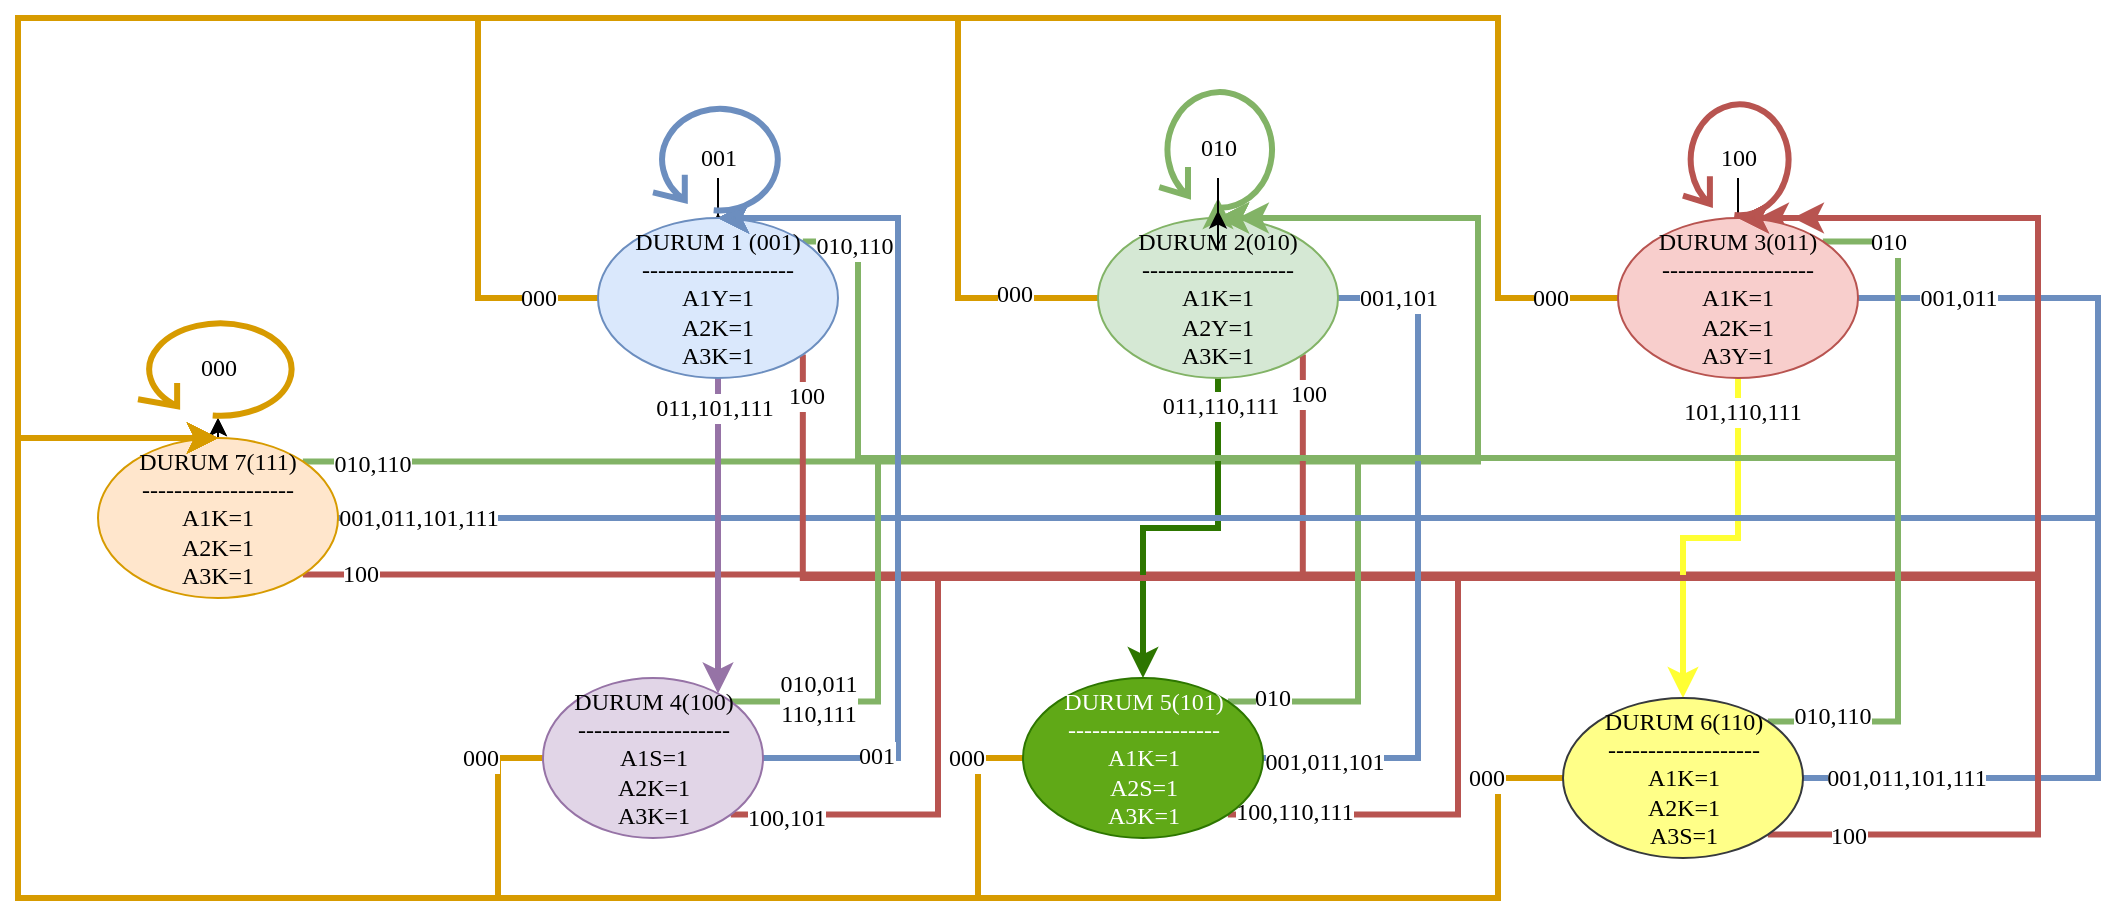 <mxfile version="14.1.9" type="device"><diagram id="HwDfIcrSyYs8JrluxlGi" name="Page-1"><mxGraphModel dx="1089" dy="508" grid="1" gridSize="10" guides="1" tooltips="1" connect="1" arrows="1" fold="1" page="1" pageScale="1" pageWidth="1169" pageHeight="1654" math="0" shadow="0"><root><mxCell id="0"/><mxCell id="1" parent="0"/><mxCell id="NbkRG0m2PKX1hADWxPoJ-56" style="edgeStyle=orthogonalEdgeStyle;rounded=0;orthogonalLoop=1;jettySize=auto;html=1;exitX=0.5;exitY=0;exitDx=0;exitDy=0;entryX=0.5;entryY=1;entryDx=0;entryDy=0;entryPerimeter=0;fontSize=12;fontFamily=Times New Roman;" edge="1" parent="1" source="NbkRG0m2PKX1hADWxPoJ-3" target="NbkRG0m2PKX1hADWxPoJ-25"><mxGeometry relative="1" as="geometry"/></mxCell><mxCell id="NbkRG0m2PKX1hADWxPoJ-57" style="edgeStyle=orthogonalEdgeStyle;rounded=0;orthogonalLoop=1;jettySize=auto;html=1;exitX=0.5;exitY=0;exitDx=0;exitDy=0;entryX=0.5;entryY=1;entryDx=0;entryDy=0;entryPerimeter=0;fontSize=12;fontFamily=Times New Roman;" edge="1" parent="1" source="NbkRG0m2PKX1hADWxPoJ-3" target="NbkRG0m2PKX1hADWxPoJ-25"><mxGeometry relative="1" as="geometry"/></mxCell><mxCell id="NbkRG0m2PKX1hADWxPoJ-81" style="edgeStyle=orthogonalEdgeStyle;rounded=0;orthogonalLoop=1;jettySize=auto;html=1;exitX=1;exitY=0.5;exitDx=0;exitDy=0;fontSize=12;entryX=0.5;entryY=0;entryDx=0;entryDy=0;strokeColor=#6c8ebf;strokeWidth=3;fillColor=#dae8fc;fontFamily=Times New Roman;" edge="1" parent="1" source="NbkRG0m2PKX1hADWxPoJ-3" target="NbkRG0m2PKX1hADWxPoJ-5"><mxGeometry relative="1" as="geometry"><mxPoint x="470" y="140" as="targetPoint"/><Array as="points"><mxPoint x="480" y="300"/><mxPoint x="480" y="150"/></Array></mxGeometry></mxCell><mxCell id="NbkRG0m2PKX1hADWxPoJ-82" value="001,011,101,111" style="edgeLabel;html=1;align=center;verticalAlign=middle;resizable=0;points=[];fontSize=12;fontFamily=Times New Roman;" vertex="1" connectable="0" parent="NbkRG0m2PKX1hADWxPoJ-81"><mxGeometry x="-0.896" y="1" relative="1" as="geometry"><mxPoint x="12.5" y="1" as="offset"/></mxGeometry></mxCell><mxCell id="NbkRG0m2PKX1hADWxPoJ-93" style="edgeStyle=orthogonalEdgeStyle;rounded=0;orthogonalLoop=1;jettySize=auto;html=1;exitX=1;exitY=0;exitDx=0;exitDy=0;fontSize=12;strokeWidth=3;fillColor=#d5e8d4;strokeColor=#82b366;fontFamily=Times New Roman;" edge="1" parent="1" source="NbkRG0m2PKX1hADWxPoJ-3" target="NbkRG0m2PKX1hADWxPoJ-6"><mxGeometry relative="1" as="geometry"><Array as="points"><mxPoint x="770" y="272"/><mxPoint x="770" y="150"/></Array></mxGeometry></mxCell><mxCell id="NbkRG0m2PKX1hADWxPoJ-94" value="010,110" style="edgeLabel;html=1;align=center;verticalAlign=middle;resizable=0;points=[];fontSize=12;fontFamily=Times New Roman;" vertex="1" connectable="0" parent="NbkRG0m2PKX1hADWxPoJ-93"><mxGeometry x="-0.918" y="-1" relative="1" as="geometry"><mxPoint as="offset"/></mxGeometry></mxCell><mxCell id="NbkRG0m2PKX1hADWxPoJ-103" style="edgeStyle=orthogonalEdgeStyle;rounded=0;orthogonalLoop=1;jettySize=auto;html=1;exitX=1;exitY=1;exitDx=0;exitDy=0;entryX=0.5;entryY=0;entryDx=0;entryDy=0;strokeWidth=3;fontSize=12;fillColor=#f8cecc;strokeColor=#b85450;fontFamily=Times New Roman;" edge="1" parent="1" source="NbkRG0m2PKX1hADWxPoJ-3" target="NbkRG0m2PKX1hADWxPoJ-7"><mxGeometry relative="1" as="geometry"><Array as="points"><mxPoint x="1050" y="328"/><mxPoint x="1050" y="150"/></Array></mxGeometry></mxCell><mxCell id="NbkRG0m2PKX1hADWxPoJ-104" value="100" style="edgeLabel;html=1;align=center;verticalAlign=middle;resizable=0;points=[];fontSize=12;fontFamily=Times New Roman;" vertex="1" connectable="0" parent="NbkRG0m2PKX1hADWxPoJ-103"><mxGeometry x="-0.953" y="1" relative="1" as="geometry"><mxPoint as="offset"/></mxGeometry></mxCell><mxCell id="NbkRG0m2PKX1hADWxPoJ-3" value="DURUM 7(111)&lt;br style=&quot;font-size: 12px&quot;&gt;-------------------&lt;br style=&quot;font-size: 12px&quot;&gt;A1K=1&lt;br style=&quot;font-size: 12px&quot;&gt;A2K=1&lt;br style=&quot;font-size: 12px&quot;&gt;A3K=1" style="ellipse;whiteSpace=wrap;html=1;fontFamily=Times New Roman;fontSize=12;fillColor=#ffe6cc;strokeColor=#d79b00;" vertex="1" parent="1"><mxGeometry x="80" y="260" width="120" height="80" as="geometry"/></mxCell><mxCell id="NbkRG0m2PKX1hADWxPoJ-55" style="edgeStyle=orthogonalEdgeStyle;rounded=0;orthogonalLoop=1;jettySize=auto;html=1;exitX=0.5;exitY=0;exitDx=0;exitDy=0;fontSize=12;fontFamily=Times New Roman;" edge="1" parent="1" source="NbkRG0m2PKX1hADWxPoJ-5" target="NbkRG0m2PKX1hADWxPoJ-27"><mxGeometry relative="1" as="geometry"/></mxCell><mxCell id="NbkRG0m2PKX1hADWxPoJ-69" style="edgeStyle=orthogonalEdgeStyle;rounded=0;orthogonalLoop=1;jettySize=auto;html=1;exitX=0;exitY=0.5;exitDx=0;exitDy=0;entryX=0.5;entryY=0;entryDx=0;entryDy=0;fontSize=12;strokeWidth=3;fillColor=#ffe6cc;strokeColor=#d79b00;fontFamily=Times New Roman;" edge="1" parent="1" source="NbkRG0m2PKX1hADWxPoJ-5" target="NbkRG0m2PKX1hADWxPoJ-3"><mxGeometry relative="1" as="geometry"><Array as="points"><mxPoint x="270" y="190"/><mxPoint x="270" y="50"/><mxPoint x="40" y="50"/><mxPoint x="40" y="260"/></Array></mxGeometry></mxCell><mxCell id="NbkRG0m2PKX1hADWxPoJ-70" value="000" style="edgeLabel;html=1;align=center;verticalAlign=middle;resizable=0;points=[];fontSize=12;fontFamily=Times New Roman;" vertex="1" connectable="0" parent="NbkRG0m2PKX1hADWxPoJ-69"><mxGeometry x="-0.692" y="-2" relative="1" as="geometry"><mxPoint x="28" y="54.17" as="offset"/></mxGeometry></mxCell><mxCell id="NbkRG0m2PKX1hADWxPoJ-96" style="edgeStyle=orthogonalEdgeStyle;rounded=0;orthogonalLoop=1;jettySize=auto;html=1;exitX=1;exitY=0;exitDx=0;exitDy=0;entryX=0.5;entryY=0;entryDx=0;entryDy=0;strokeWidth=3;fontSize=12;fillColor=#d5e8d4;strokeColor=#82b366;fontFamily=Times New Roman;" edge="1" parent="1" source="NbkRG0m2PKX1hADWxPoJ-5" target="NbkRG0m2PKX1hADWxPoJ-6"><mxGeometry relative="1" as="geometry"><Array as="points"><mxPoint x="460" y="162"/><mxPoint x="460" y="270"/><mxPoint x="770" y="270"/><mxPoint x="770" y="150"/></Array></mxGeometry></mxCell><mxCell id="NbkRG0m2PKX1hADWxPoJ-97" value="010,110" style="edgeLabel;html=1;align=center;verticalAlign=middle;resizable=0;points=[];fontSize=12;fontFamily=Times New Roman;" vertex="1" connectable="0" parent="NbkRG0m2PKX1hADWxPoJ-96"><mxGeometry x="-0.926" y="-2" relative="1" as="geometry"><mxPoint as="offset"/></mxGeometry></mxCell><mxCell id="NbkRG0m2PKX1hADWxPoJ-114" style="edgeStyle=orthogonalEdgeStyle;rounded=0;orthogonalLoop=1;jettySize=auto;html=1;exitX=1;exitY=1;exitDx=0;exitDy=0;strokeWidth=3;fontSize=12;fillColor=#f8cecc;strokeColor=#b85450;fontFamily=Times New Roman;" edge="1" parent="1" source="NbkRG0m2PKX1hADWxPoJ-5"><mxGeometry relative="1" as="geometry"><mxPoint x="910" y="150" as="targetPoint"/><Array as="points"><mxPoint x="432" y="330"/><mxPoint x="1050" y="330"/><mxPoint x="1050" y="150"/></Array></mxGeometry></mxCell><mxCell id="NbkRG0m2PKX1hADWxPoJ-115" value="100" style="edgeLabel;html=1;align=center;verticalAlign=middle;resizable=0;points=[];fontSize=12;fontFamily=Times New Roman;" vertex="1" connectable="0" parent="NbkRG0m2PKX1hADWxPoJ-114"><mxGeometry x="-0.962" y="1" relative="1" as="geometry"><mxPoint as="offset"/></mxGeometry></mxCell><mxCell id="NbkRG0m2PKX1hADWxPoJ-124" style="edgeStyle=orthogonalEdgeStyle;rounded=0;orthogonalLoop=1;jettySize=auto;html=1;strokeWidth=3;fontSize=12;fillColor=#e1d5e7;strokeColor=#9673a6;fontFamily=Times New Roman;" edge="1" parent="1" source="NbkRG0m2PKX1hADWxPoJ-5" target="NbkRG0m2PKX1hADWxPoJ-8"><mxGeometry relative="1" as="geometry"><Array as="points"><mxPoint x="390" y="320"/><mxPoint x="390" y="320"/></Array></mxGeometry></mxCell><mxCell id="NbkRG0m2PKX1hADWxPoJ-125" value="011,101,111" style="edgeLabel;html=1;align=center;verticalAlign=middle;resizable=0;points=[];fontSize=12;fontFamily=Times New Roman;" vertex="1" connectable="0" parent="NbkRG0m2PKX1hADWxPoJ-124"><mxGeometry x="-0.811" y="-2" relative="1" as="geometry"><mxPoint as="offset"/></mxGeometry></mxCell><mxCell id="NbkRG0m2PKX1hADWxPoJ-5" value="DURUM 1 (001)&lt;br style=&quot;font-size: 12px&quot;&gt;-------------------&lt;br style=&quot;font-size: 12px&quot;&gt;A1Y=1&lt;br style=&quot;font-size: 12px&quot;&gt;A2K=1&lt;br style=&quot;font-size: 12px&quot;&gt;A3K=1" style="ellipse;whiteSpace=wrap;html=1;fontFamily=Times New Roman;fontSize=12;fillColor=#dae8fc;strokeColor=#6c8ebf;" vertex="1" parent="1"><mxGeometry x="330" y="150" width="120" height="80" as="geometry"/></mxCell><mxCell id="NbkRG0m2PKX1hADWxPoJ-71" style="edgeStyle=orthogonalEdgeStyle;rounded=0;orthogonalLoop=1;jettySize=auto;html=1;entryX=0.5;entryY=0;entryDx=0;entryDy=0;fontSize=12;strokeWidth=3;fillColor=#ffe6cc;strokeColor=#d79b00;fontFamily=Times New Roman;" edge="1" parent="1" source="NbkRG0m2PKX1hADWxPoJ-6" target="NbkRG0m2PKX1hADWxPoJ-3"><mxGeometry relative="1" as="geometry"><Array as="points"><mxPoint x="510" y="190"/><mxPoint x="510" y="50"/><mxPoint x="40" y="50"/><mxPoint x="40" y="260"/></Array></mxGeometry></mxCell><mxCell id="NbkRG0m2PKX1hADWxPoJ-72" value="000" style="edgeLabel;html=1;align=center;verticalAlign=middle;resizable=0;points=[];fontSize=12;fontFamily=Times New Roman;" vertex="1" connectable="0" parent="NbkRG0m2PKX1hADWxPoJ-71"><mxGeometry x="-0.915" y="-2" relative="1" as="geometry"><mxPoint as="offset"/></mxGeometry></mxCell><mxCell id="NbkRG0m2PKX1hADWxPoJ-83" style="edgeStyle=orthogonalEdgeStyle;rounded=0;orthogonalLoop=1;jettySize=auto;html=1;fontSize=12;entryX=0.5;entryY=0;entryDx=0;entryDy=0;strokeColor=#6c8ebf;strokeWidth=3;fillColor=#dae8fc;fontFamily=Times New Roman;" edge="1" parent="1" source="NbkRG0m2PKX1hADWxPoJ-6" target="NbkRG0m2PKX1hADWxPoJ-5"><mxGeometry relative="1" as="geometry"><mxPoint x="490" y="140" as="targetPoint"/><Array as="points"><mxPoint x="740" y="190"/><mxPoint x="740" y="300"/><mxPoint x="480" y="300"/><mxPoint x="480" y="150"/></Array></mxGeometry></mxCell><mxCell id="NbkRG0m2PKX1hADWxPoJ-84" value="001,101" style="edgeLabel;html=1;align=center;verticalAlign=middle;resizable=0;points=[];fontSize=12;fontFamily=Times New Roman;" vertex="1" connectable="0" parent="NbkRG0m2PKX1hADWxPoJ-83"><mxGeometry x="-0.904" relative="1" as="geometry"><mxPoint x="-1.33" as="offset"/></mxGeometry></mxCell><mxCell id="NbkRG0m2PKX1hADWxPoJ-116" style="edgeStyle=orthogonalEdgeStyle;rounded=0;orthogonalLoop=1;jettySize=auto;html=1;exitX=1;exitY=1;exitDx=0;exitDy=0;strokeWidth=3;fontSize=12;fillColor=#f8cecc;strokeColor=#b85450;fontFamily=Times New Roman;" edge="1" parent="1" source="NbkRG0m2PKX1hADWxPoJ-6"><mxGeometry relative="1" as="geometry"><mxPoint x="900" y="150" as="targetPoint"/><Array as="points"><mxPoint x="682" y="330"/><mxPoint x="1050" y="330"/><mxPoint x="1050" y="150"/></Array></mxGeometry></mxCell><mxCell id="NbkRG0m2PKX1hADWxPoJ-117" value="100" style="edgeLabel;html=1;align=center;verticalAlign=middle;resizable=0;points=[];fontSize=12;fontFamily=Times New Roman;" vertex="1" connectable="0" parent="NbkRG0m2PKX1hADWxPoJ-116"><mxGeometry x="-0.953" y="2" relative="1" as="geometry"><mxPoint as="offset"/></mxGeometry></mxCell><mxCell id="NbkRG0m2PKX1hADWxPoJ-135" style="edgeStyle=orthogonalEdgeStyle;rounded=0;orthogonalLoop=1;jettySize=auto;html=1;entryX=0.5;entryY=0;entryDx=0;entryDy=0;strokeWidth=3;fontFamily=Times New Roman;fontSize=12;fillColor=#60a917;strokeColor=#2D7600;" edge="1" parent="1" source="NbkRG0m2PKX1hADWxPoJ-6" target="NbkRG0m2PKX1hADWxPoJ-9"><mxGeometry relative="1" as="geometry"/></mxCell><mxCell id="NbkRG0m2PKX1hADWxPoJ-136" value="011,110,111" style="edgeLabel;html=1;align=center;verticalAlign=middle;resizable=0;points=[];fontSize=12;fontFamily=Times New Roman;" vertex="1" connectable="0" parent="NbkRG0m2PKX1hADWxPoJ-135"><mxGeometry x="-0.858" y="1" relative="1" as="geometry"><mxPoint as="offset"/></mxGeometry></mxCell><mxCell id="NbkRG0m2PKX1hADWxPoJ-6" value="DURUM 2(010)&lt;br style=&quot;font-size: 12px&quot;&gt;-------------------&lt;br style=&quot;font-size: 12px&quot;&gt;A1K=1&lt;br style=&quot;font-size: 12px&quot;&gt;A2Y=1&lt;br style=&quot;font-size: 12px&quot;&gt;A3K=1" style="ellipse;whiteSpace=wrap;html=1;fontFamily=Times New Roman;fontSize=12;fillColor=#d5e8d4;strokeColor=#82b366;" vertex="1" parent="1"><mxGeometry x="580" y="150" width="120" height="80" as="geometry"/></mxCell><mxCell id="NbkRG0m2PKX1hADWxPoJ-64" style="edgeStyle=orthogonalEdgeStyle;rounded=0;orthogonalLoop=1;jettySize=auto;html=1;fontSize=12;fontFamily=Times New Roman;" edge="1" parent="1" source="NbkRG0m2PKX1hADWxPoJ-7" target="NbkRG0m2PKX1hADWxPoJ-63"><mxGeometry relative="1" as="geometry"/></mxCell><mxCell id="NbkRG0m2PKX1hADWxPoJ-73" style="edgeStyle=orthogonalEdgeStyle;rounded=0;orthogonalLoop=1;jettySize=auto;html=1;exitX=0;exitY=0.5;exitDx=0;exitDy=0;entryX=0.5;entryY=0;entryDx=0;entryDy=0;fontSize=12;strokeWidth=3;fillColor=#ffe6cc;strokeColor=#d79b00;fontFamily=Times New Roman;" edge="1" parent="1" source="NbkRG0m2PKX1hADWxPoJ-7" target="NbkRG0m2PKX1hADWxPoJ-3"><mxGeometry relative="1" as="geometry"><Array as="points"><mxPoint x="780" y="190"/><mxPoint x="780" y="50"/><mxPoint x="40" y="50"/><mxPoint x="40" y="260"/></Array></mxGeometry></mxCell><mxCell id="NbkRG0m2PKX1hADWxPoJ-74" value="000" style="edgeLabel;html=1;align=center;verticalAlign=middle;resizable=0;points=[];fontSize=12;fontFamily=Times New Roman;" vertex="1" connectable="0" parent="NbkRG0m2PKX1hADWxPoJ-73"><mxGeometry x="-0.962" relative="1" as="geometry"><mxPoint x="-10" as="offset"/></mxGeometry></mxCell><mxCell id="NbkRG0m2PKX1hADWxPoJ-85" style="edgeStyle=orthogonalEdgeStyle;rounded=0;orthogonalLoop=1;jettySize=auto;html=1;fontSize=12;entryX=0.5;entryY=0;entryDx=0;entryDy=0;strokeColor=#6c8ebf;strokeWidth=3;fillColor=#dae8fc;fontFamily=Times New Roman;" edge="1" parent="1" source="NbkRG0m2PKX1hADWxPoJ-7" target="NbkRG0m2PKX1hADWxPoJ-5"><mxGeometry relative="1" as="geometry"><mxPoint x="480" y="130" as="targetPoint"/><Array as="points"><mxPoint x="1080" y="190"/><mxPoint x="1080" y="300"/><mxPoint x="480" y="300"/><mxPoint x="480" y="150"/></Array></mxGeometry></mxCell><mxCell id="NbkRG0m2PKX1hADWxPoJ-86" value="001,011" style="edgeLabel;html=1;align=center;verticalAlign=middle;resizable=0;points=[];fontSize=12;fontFamily=Times New Roman;" vertex="1" connectable="0" parent="NbkRG0m2PKX1hADWxPoJ-85"><mxGeometry x="-0.927" y="-2" relative="1" as="geometry"><mxPoint x="10.83" y="-2" as="offset"/></mxGeometry></mxCell><mxCell id="NbkRG0m2PKX1hADWxPoJ-101" style="edgeStyle=orthogonalEdgeStyle;rounded=0;orthogonalLoop=1;jettySize=auto;html=1;exitX=1;exitY=0;exitDx=0;exitDy=0;strokeWidth=3;fontSize=12;fillColor=#d5e8d4;strokeColor=#82b366;fontFamily=Times New Roman;" edge="1" parent="1" source="NbkRG0m2PKX1hADWxPoJ-7"><mxGeometry relative="1" as="geometry"><mxPoint x="640" y="150" as="targetPoint"/><Array as="points"><mxPoint x="980" y="162"/><mxPoint x="980" y="270"/><mxPoint x="770" y="270"/><mxPoint x="770" y="150"/></Array></mxGeometry></mxCell><mxCell id="NbkRG0m2PKX1hADWxPoJ-102" value="010" style="edgeLabel;html=1;align=center;verticalAlign=middle;resizable=0;points=[];fontSize=12;fontFamily=Times New Roman;" vertex="1" connectable="0" parent="NbkRG0m2PKX1hADWxPoJ-101"><mxGeometry x="-0.892" relative="1" as="geometry"><mxPoint as="offset"/></mxGeometry></mxCell><mxCell id="NbkRG0m2PKX1hADWxPoJ-137" style="edgeStyle=orthogonalEdgeStyle;rounded=0;orthogonalLoop=1;jettySize=auto;html=1;strokeWidth=3;fontFamily=Times New Roman;fontSize=12;fillColor=#ffff88;strokeColor=#FFFF33;" edge="1" parent="1" source="NbkRG0m2PKX1hADWxPoJ-7" target="NbkRG0m2PKX1hADWxPoJ-10"><mxGeometry relative="1" as="geometry"/></mxCell><mxCell id="NbkRG0m2PKX1hADWxPoJ-138" value="101,110,111" style="edgeLabel;html=1;align=center;verticalAlign=middle;resizable=0;points=[];fontSize=12;fontFamily=Times New Roman;" vertex="1" connectable="0" parent="NbkRG0m2PKX1hADWxPoJ-137"><mxGeometry x="-0.822" y="2" relative="1" as="geometry"><mxPoint as="offset"/></mxGeometry></mxCell><mxCell id="NbkRG0m2PKX1hADWxPoJ-7" value="DURUM 3(011)&lt;br style=&quot;font-size: 12px&quot;&gt;-------------------&lt;br style=&quot;font-size: 12px&quot;&gt;A1K=1&lt;br style=&quot;font-size: 12px&quot;&gt;A2K=1&lt;br style=&quot;font-size: 12px&quot;&gt;A3Y=1" style="ellipse;whiteSpace=wrap;html=1;fontFamily=Times New Roman;fontSize=12;fillColor=#f8cecc;strokeColor=#b85450;" vertex="1" parent="1"><mxGeometry x="840" y="150" width="120" height="80" as="geometry"/></mxCell><mxCell id="NbkRG0m2PKX1hADWxPoJ-75" style="edgeStyle=orthogonalEdgeStyle;rounded=0;orthogonalLoop=1;jettySize=auto;html=1;entryX=0.5;entryY=0;entryDx=0;entryDy=0;fontSize=12;strokeWidth=3;fillColor=#ffe6cc;strokeColor=#d79b00;fontFamily=Times New Roman;" edge="1" parent="1" source="NbkRG0m2PKX1hADWxPoJ-8" target="NbkRG0m2PKX1hADWxPoJ-3"><mxGeometry relative="1" as="geometry"><Array as="points"><mxPoint x="280" y="420"/><mxPoint x="280" y="490"/><mxPoint x="40" y="490"/><mxPoint x="40" y="260"/></Array></mxGeometry></mxCell><mxCell id="NbkRG0m2PKX1hADWxPoJ-78" value="000" style="edgeLabel;html=1;align=center;verticalAlign=middle;resizable=0;points=[];fontSize=12;fontFamily=Times New Roman;" vertex="1" connectable="0" parent="NbkRG0m2PKX1hADWxPoJ-75"><mxGeometry x="-0.941" relative="1" as="geometry"><mxPoint x="-12.5" as="offset"/></mxGeometry></mxCell><mxCell id="NbkRG0m2PKX1hADWxPoJ-87" style="edgeStyle=orthogonalEdgeStyle;rounded=0;orthogonalLoop=1;jettySize=auto;html=1;entryX=0.5;entryY=0;entryDx=0;entryDy=0;fontSize=12;strokeColor=#6c8ebf;strokeWidth=3;fillColor=#dae8fc;fontFamily=Times New Roman;" edge="1" parent="1" source="NbkRG0m2PKX1hADWxPoJ-8" target="NbkRG0m2PKX1hADWxPoJ-5"><mxGeometry relative="1" as="geometry"><Array as="points"><mxPoint x="480" y="420"/><mxPoint x="480" y="150"/></Array></mxGeometry></mxCell><mxCell id="NbkRG0m2PKX1hADWxPoJ-88" value="001" style="edgeLabel;html=1;align=center;verticalAlign=middle;resizable=0;points=[];fontSize=12;fontFamily=Times New Roman;" vertex="1" connectable="0" parent="NbkRG0m2PKX1hADWxPoJ-87"><mxGeometry x="-0.739" y="1" relative="1" as="geometry"><mxPoint as="offset"/></mxGeometry></mxCell><mxCell id="NbkRG0m2PKX1hADWxPoJ-95" style="edgeStyle=orthogonalEdgeStyle;rounded=0;orthogonalLoop=1;jettySize=auto;html=1;exitX=1;exitY=0;exitDx=0;exitDy=0;entryX=0.583;entryY=0;entryDx=0;entryDy=0;entryPerimeter=0;strokeWidth=3;fontSize=12;fillColor=#d5e8d4;strokeColor=#82b366;fontFamily=Times New Roman;" edge="1" parent="1" source="NbkRG0m2PKX1hADWxPoJ-8" target="NbkRG0m2PKX1hADWxPoJ-6"><mxGeometry relative="1" as="geometry"><Array as="points"><mxPoint x="470" y="392"/><mxPoint x="470" y="270"/><mxPoint x="770" y="270"/><mxPoint x="770" y="150"/></Array></mxGeometry></mxCell><mxCell id="NbkRG0m2PKX1hADWxPoJ-107" value="010,011&lt;br&gt;110,111" style="edgeLabel;html=1;align=center;verticalAlign=middle;resizable=0;points=[];fontSize=12;fontFamily=Times New Roman;" vertex="1" connectable="0" parent="NbkRG0m2PKX1hADWxPoJ-95"><mxGeometry x="-0.935" y="1" relative="1" as="geometry"><mxPoint x="19.73" y="-0.62" as="offset"/></mxGeometry></mxCell><mxCell id="NbkRG0m2PKX1hADWxPoJ-108" style="edgeStyle=orthogonalEdgeStyle;rounded=0;orthogonalLoop=1;jettySize=auto;html=1;exitX=1;exitY=1;exitDx=0;exitDy=0;entryX=0.5;entryY=0;entryDx=0;entryDy=0;strokeWidth=3;fontSize=12;fillColor=#f8cecc;strokeColor=#b85450;fontFamily=Times New Roman;" edge="1" parent="1" source="NbkRG0m2PKX1hADWxPoJ-8" target="NbkRG0m2PKX1hADWxPoJ-7"><mxGeometry relative="1" as="geometry"><Array as="points"><mxPoint x="500" y="448"/><mxPoint x="500" y="330"/><mxPoint x="1050" y="330"/><mxPoint x="1050" y="150"/></Array></mxGeometry></mxCell><mxCell id="NbkRG0m2PKX1hADWxPoJ-109" value="100,101" style="edgeLabel;html=1;align=center;verticalAlign=middle;resizable=0;points=[];fontSize=12;fontFamily=Times New Roman;" vertex="1" connectable="0" parent="NbkRG0m2PKX1hADWxPoJ-108"><mxGeometry x="-0.951" y="-1" relative="1" as="geometry"><mxPoint as="offset"/></mxGeometry></mxCell><mxCell id="NbkRG0m2PKX1hADWxPoJ-8" value="DURUM 4(100)&lt;br style=&quot;font-size: 12px&quot;&gt;-------------------&lt;br style=&quot;font-size: 12px&quot;&gt;A1S=1&lt;br style=&quot;font-size: 12px&quot;&gt;A2K=1&lt;br style=&quot;font-size: 12px&quot;&gt;A3K=1" style="ellipse;whiteSpace=wrap;html=1;fontFamily=Times New Roman;fontSize=12;fillColor=#e1d5e7;strokeColor=#9673a6;" vertex="1" parent="1"><mxGeometry x="302.5" y="380" width="110" height="80" as="geometry"/></mxCell><mxCell id="NbkRG0m2PKX1hADWxPoJ-76" style="edgeStyle=orthogonalEdgeStyle;rounded=0;orthogonalLoop=1;jettySize=auto;html=1;entryX=0.5;entryY=0;entryDx=0;entryDy=0;fontSize=12;strokeWidth=3;fillColor=#ffe6cc;strokeColor=#d79b00;fontFamily=Times New Roman;" edge="1" parent="1" source="NbkRG0m2PKX1hADWxPoJ-9" target="NbkRG0m2PKX1hADWxPoJ-3"><mxGeometry relative="1" as="geometry"><Array as="points"><mxPoint x="520" y="420"/><mxPoint x="520" y="490"/><mxPoint x="40" y="490"/><mxPoint x="40" y="260"/></Array></mxGeometry></mxCell><mxCell id="NbkRG0m2PKX1hADWxPoJ-77" value="000" style="edgeLabel;html=1;align=center;verticalAlign=middle;resizable=0;points=[];fontSize=12;fontFamily=Times New Roman;" vertex="1" connectable="0" parent="NbkRG0m2PKX1hADWxPoJ-76"><mxGeometry x="-0.957" y="1" relative="1" as="geometry"><mxPoint x="-9.17" y="-1" as="offset"/></mxGeometry></mxCell><mxCell id="NbkRG0m2PKX1hADWxPoJ-89" style="edgeStyle=orthogonalEdgeStyle;rounded=0;orthogonalLoop=1;jettySize=auto;html=1;exitX=1;exitY=0.5;exitDx=0;exitDy=0;entryX=0.5;entryY=0;entryDx=0;entryDy=0;fontSize=12;strokeColor=#6c8ebf;strokeWidth=3;fillColor=#dae8fc;fontFamily=Times New Roman;" edge="1" parent="1" source="NbkRG0m2PKX1hADWxPoJ-9" target="NbkRG0m2PKX1hADWxPoJ-5"><mxGeometry relative="1" as="geometry"><Array as="points"><mxPoint x="740" y="420"/><mxPoint x="740" y="300"/><mxPoint x="480" y="300"/><mxPoint x="480" y="150"/></Array></mxGeometry></mxCell><mxCell id="NbkRG0m2PKX1hADWxPoJ-90" value="001,011,101" style="edgeLabel;html=1;align=center;verticalAlign=middle;resizable=0;points=[];fontSize=12;fontFamily=Times New Roman;" vertex="1" connectable="0" parent="NbkRG0m2PKX1hADWxPoJ-89"><mxGeometry x="-0.913" y="-2" relative="1" as="geometry"><mxPoint as="offset"/></mxGeometry></mxCell><mxCell id="NbkRG0m2PKX1hADWxPoJ-98" style="edgeStyle=orthogonalEdgeStyle;rounded=0;orthogonalLoop=1;jettySize=auto;html=1;exitX=1;exitY=0;exitDx=0;exitDy=0;strokeWidth=3;fontSize=12;fillColor=#d5e8d4;strokeColor=#82b366;fontFamily=Times New Roman;" edge="1" parent="1" source="NbkRG0m2PKX1hADWxPoJ-9"><mxGeometry relative="1" as="geometry"><mxPoint x="640" y="140" as="targetPoint"/><Array as="points"><mxPoint x="710" y="392"/><mxPoint x="710" y="270"/><mxPoint x="770" y="270"/><mxPoint x="770" y="150"/><mxPoint x="640" y="150"/></Array></mxGeometry></mxCell><mxCell id="NbkRG0m2PKX1hADWxPoJ-106" value="010" style="edgeLabel;html=1;align=center;verticalAlign=middle;resizable=0;points=[];fontSize=12;fontFamily=Times New Roman;" vertex="1" connectable="0" parent="NbkRG0m2PKX1hADWxPoJ-98"><mxGeometry x="-0.913" y="2" relative="1" as="geometry"><mxPoint as="offset"/></mxGeometry></mxCell><mxCell id="NbkRG0m2PKX1hADWxPoJ-110" style="edgeStyle=orthogonalEdgeStyle;rounded=0;orthogonalLoop=1;jettySize=auto;html=1;exitX=1;exitY=1;exitDx=0;exitDy=0;strokeWidth=3;fontSize=12;fillColor=#f8cecc;strokeColor=#b85450;fontFamily=Times New Roman;" edge="1" parent="1" source="NbkRG0m2PKX1hADWxPoJ-9" target="NbkRG0m2PKX1hADWxPoJ-63"><mxGeometry relative="1" as="geometry"><Array as="points"><mxPoint x="760" y="448"/><mxPoint x="760" y="330"/><mxPoint x="1050" y="330"/><mxPoint x="1050" y="150"/><mxPoint x="900" y="150"/></Array></mxGeometry></mxCell><mxCell id="NbkRG0m2PKX1hADWxPoJ-111" value="100,110,111" style="edgeLabel;html=1;align=center;verticalAlign=middle;resizable=0;points=[];fontSize=12;fontFamily=Times New Roman;" vertex="1" connectable="0" parent="NbkRG0m2PKX1hADWxPoJ-110"><mxGeometry x="-0.92" y="2" relative="1" as="geometry"><mxPoint as="offset"/></mxGeometry></mxCell><mxCell id="NbkRG0m2PKX1hADWxPoJ-9" value="DURUM 5(101)&lt;br style=&quot;font-size: 12px&quot;&gt;-------------------&lt;br style=&quot;font-size: 12px&quot;&gt;A1K=1&lt;br style=&quot;font-size: 12px&quot;&gt;A2S=1&lt;br style=&quot;font-size: 12px&quot;&gt;A3K=1" style="ellipse;whiteSpace=wrap;html=1;fontFamily=Times New Roman;fontSize=12;fillColor=#60a917;strokeColor=#2D7600;fontColor=#ffffff;" vertex="1" parent="1"><mxGeometry x="542.5" y="380" width="120" height="80" as="geometry"/></mxCell><mxCell id="NbkRG0m2PKX1hADWxPoJ-79" style="edgeStyle=orthogonalEdgeStyle;rounded=0;orthogonalLoop=1;jettySize=auto;html=1;fontSize=12;entryX=0.5;entryY=0;entryDx=0;entryDy=0;strokeWidth=3;fillColor=#ffe6cc;strokeColor=#d79b00;fontFamily=Times New Roman;" edge="1" parent="1" source="NbkRG0m2PKX1hADWxPoJ-10" target="NbkRG0m2PKX1hADWxPoJ-3"><mxGeometry relative="1" as="geometry"><Array as="points"><mxPoint x="780" y="430"/><mxPoint x="780" y="490"/><mxPoint x="40" y="490"/><mxPoint x="40" y="260"/></Array></mxGeometry></mxCell><mxCell id="NbkRG0m2PKX1hADWxPoJ-80" value="000" style="edgeLabel;html=1;align=center;verticalAlign=middle;resizable=0;points=[];fontSize=12;fontFamily=Times New Roman;" vertex="1" connectable="0" parent="NbkRG0m2PKX1hADWxPoJ-79"><mxGeometry x="-0.955" relative="1" as="geometry"><mxPoint x="-12.5" as="offset"/></mxGeometry></mxCell><mxCell id="NbkRG0m2PKX1hADWxPoJ-91" style="edgeStyle=orthogonalEdgeStyle;rounded=0;orthogonalLoop=1;jettySize=auto;html=1;exitX=1;exitY=0.5;exitDx=0;exitDy=0;fontSize=12;strokeWidth=3;fillColor=#dae8fc;strokeColor=#6c8ebf;fontFamily=Times New Roman;" edge="1" parent="1" source="NbkRG0m2PKX1hADWxPoJ-10"><mxGeometry relative="1" as="geometry"><mxPoint x="390" y="150" as="targetPoint"/><Array as="points"><mxPoint x="1080" y="430"/><mxPoint x="1080" y="300"/><mxPoint x="480" y="300"/><mxPoint x="480" y="150"/></Array></mxGeometry></mxCell><mxCell id="NbkRG0m2PKX1hADWxPoJ-92" value="001,011,101,111" style="edgeLabel;html=1;align=center;verticalAlign=middle;resizable=0;points=[];fontSize=12;fontFamily=Times New Roman;" vertex="1" connectable="0" parent="NbkRG0m2PKX1hADWxPoJ-91"><mxGeometry x="-0.928" y="1" relative="1" as="geometry"><mxPoint x="10.83" y="1" as="offset"/></mxGeometry></mxCell><mxCell id="NbkRG0m2PKX1hADWxPoJ-99" style="edgeStyle=orthogonalEdgeStyle;rounded=0;orthogonalLoop=1;jettySize=auto;html=1;exitX=1;exitY=0;exitDx=0;exitDy=0;entryX=0.5;entryY=0;entryDx=0;entryDy=0;strokeWidth=3;fontSize=12;fillColor=#d5e8d4;strokeColor=#82b366;fontFamily=Times New Roman;" edge="1" parent="1" source="NbkRG0m2PKX1hADWxPoJ-10" target="NbkRG0m2PKX1hADWxPoJ-6"><mxGeometry relative="1" as="geometry"><Array as="points"><mxPoint x="980" y="402"/><mxPoint x="980" y="270"/><mxPoint x="770" y="270"/><mxPoint x="770" y="150"/></Array></mxGeometry></mxCell><mxCell id="NbkRG0m2PKX1hADWxPoJ-100" value="010,110" style="edgeLabel;html=1;align=center;verticalAlign=middle;resizable=0;points=[];fontSize=12;fontFamily=Times New Roman;" vertex="1" connectable="0" parent="NbkRG0m2PKX1hADWxPoJ-99"><mxGeometry x="-0.902" y="3" relative="1" as="geometry"><mxPoint as="offset"/></mxGeometry></mxCell><mxCell id="NbkRG0m2PKX1hADWxPoJ-112" style="edgeStyle=orthogonalEdgeStyle;rounded=0;orthogonalLoop=1;jettySize=auto;html=1;exitX=1;exitY=1;exitDx=0;exitDy=0;entryX=0.5;entryY=0;entryDx=0;entryDy=0;strokeWidth=3;fontSize=12;fillColor=#f8cecc;strokeColor=#b85450;fontFamily=Times New Roman;" edge="1" parent="1" source="NbkRG0m2PKX1hADWxPoJ-10" target="NbkRG0m2PKX1hADWxPoJ-7"><mxGeometry relative="1" as="geometry"><Array as="points"><mxPoint x="1050" y="458"/><mxPoint x="1050" y="150"/></Array></mxGeometry></mxCell><mxCell id="NbkRG0m2PKX1hADWxPoJ-113" value="100" style="edgeLabel;html=1;align=center;verticalAlign=middle;resizable=0;points=[];fontSize=12;fontFamily=Times New Roman;" vertex="1" connectable="0" parent="NbkRG0m2PKX1hADWxPoJ-112"><mxGeometry x="-0.867" relative="1" as="geometry"><mxPoint as="offset"/></mxGeometry></mxCell><mxCell id="NbkRG0m2PKX1hADWxPoJ-10" value="DURUM 6(110)&lt;br style=&quot;font-size: 12px&quot;&gt;-------------------&lt;br style=&quot;font-size: 12px&quot;&gt;A1K=1&lt;br style=&quot;font-size: 12px&quot;&gt;A2K=1&lt;br style=&quot;font-size: 12px&quot;&gt;A3S=1" style="ellipse;whiteSpace=wrap;html=1;fontFamily=Times New Roman;fontSize=12;fillColor=#ffff88;strokeColor=#36393d;" vertex="1" parent="1"><mxGeometry x="812.5" y="390" width="120" height="80" as="geometry"/></mxCell><mxCell id="NbkRG0m2PKX1hADWxPoJ-25" value="&lt;font style=&quot;font-size: 12px;&quot;&gt;000&lt;/font&gt;" style="shape=mxgraph.bpmn.loop;html=1;outlineConnect=0;strokeWidth=3;fillColor=#ffe6cc;strokeColor=#d79b00;fontFamily=Times New Roman;fontSize=12;" vertex="1" parent="1"><mxGeometry x="100" y="200" width="80" height="50" as="geometry"/></mxCell><mxCell id="NbkRG0m2PKX1hADWxPoJ-27" value="&lt;font style=&quot;font-size: 12px;&quot;&gt;001&lt;/font&gt;" style="shape=mxgraph.bpmn.loop;html=1;outlineConnect=0;fontSize=12;strokeWidth=3;fillColor=#dae8fc;strokeColor=#6c8ebf;fontFamily=Times New Roman;" vertex="1" parent="1"><mxGeometry x="357.5" y="92.5" width="65" height="55" as="geometry"/></mxCell><mxCell id="NbkRG0m2PKX1hADWxPoJ-61" value="010" style="shape=mxgraph.bpmn.loop;html=1;outlineConnect=0;fontSize=12;strokeWidth=3;fillColor=#d5e8d4;strokeColor=#82b366;fontFamily=Times New Roman;" vertex="1" parent="1"><mxGeometry x="610.63" y="83.75" width="58.75" height="62.5" as="geometry"/></mxCell><mxCell id="NbkRG0m2PKX1hADWxPoJ-62" value="" style="edgeStyle=orthogonalEdgeStyle;rounded=0;orthogonalLoop=1;jettySize=auto;html=1;fontSize=12;fontFamily=Times New Roman;" edge="1" parent="1" source="NbkRG0m2PKX1hADWxPoJ-6" target="NbkRG0m2PKX1hADWxPoJ-61"><mxGeometry relative="1" as="geometry"/></mxCell><mxCell id="NbkRG0m2PKX1hADWxPoJ-63" value="100" style="shape=mxgraph.bpmn.loop;html=1;outlineConnect=0;fontSize=12;fillColor=#f8cecc;strokeColor=#b85450;strokeWidth=3;fontFamily=Times New Roman;" vertex="1" parent="1"><mxGeometry x="872.5" y="90" width="55" height="60" as="geometry"/></mxCell></root></mxGraphModel></diagram></mxfile>